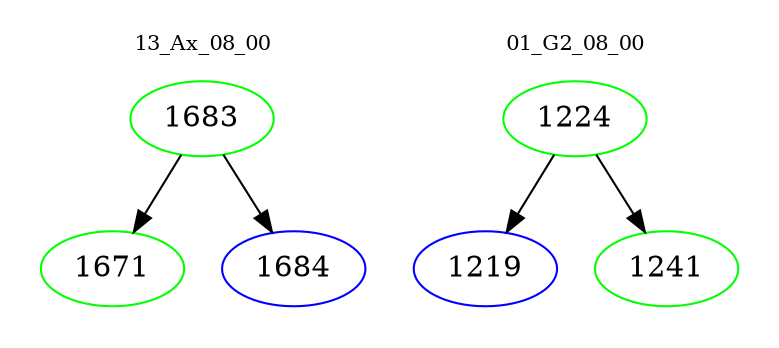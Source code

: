 digraph{
subgraph cluster_0 {
color = white
label = "13_Ax_08_00";
fontsize=10;
T0_1683 [label="1683", color="green"]
T0_1683 -> T0_1671 [color="black"]
T0_1671 [label="1671", color="green"]
T0_1683 -> T0_1684 [color="black"]
T0_1684 [label="1684", color="blue"]
}
subgraph cluster_1 {
color = white
label = "01_G2_08_00";
fontsize=10;
T1_1224 [label="1224", color="green"]
T1_1224 -> T1_1219 [color="black"]
T1_1219 [label="1219", color="blue"]
T1_1224 -> T1_1241 [color="black"]
T1_1241 [label="1241", color="green"]
}
}

